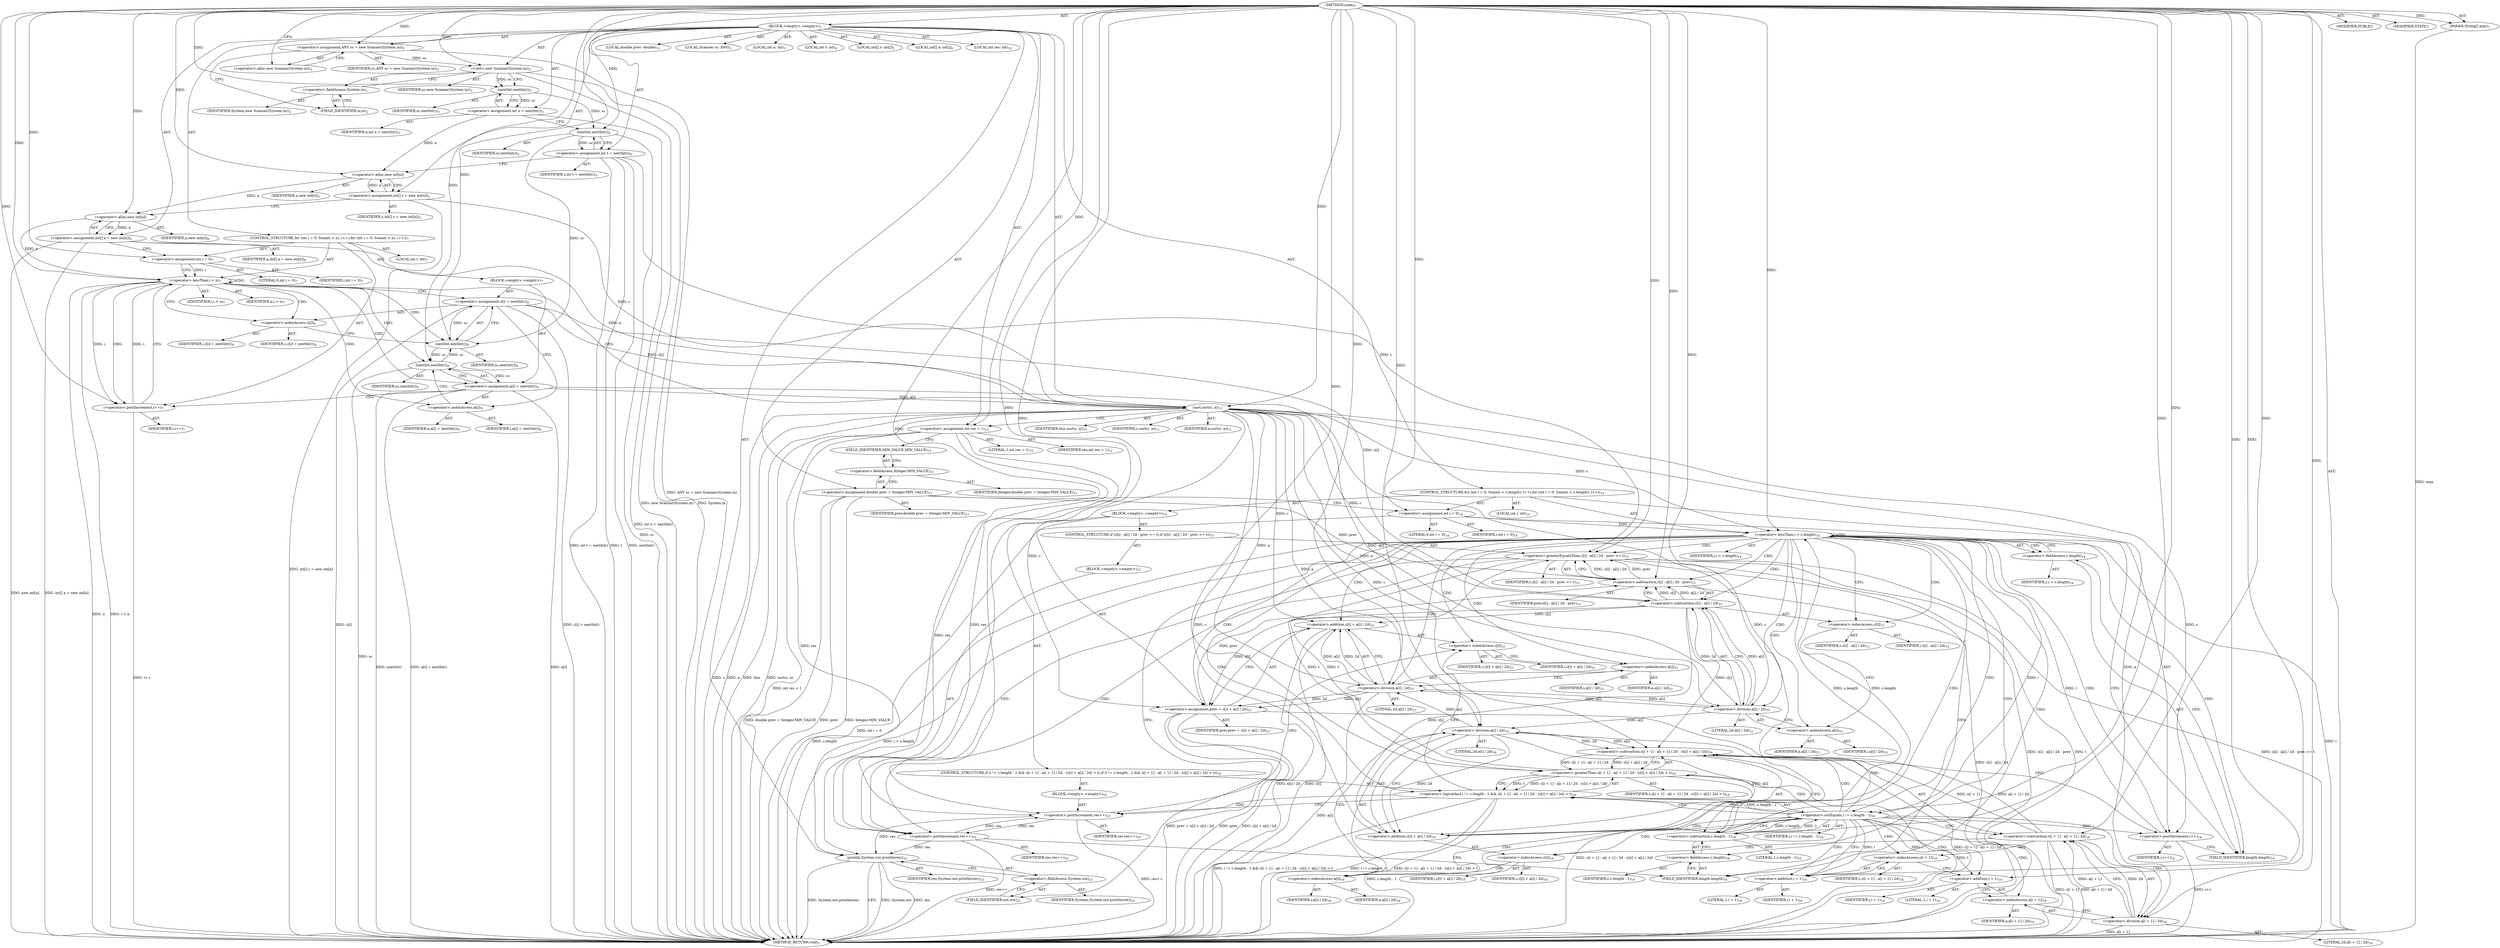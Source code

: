 digraph "main" {  
"19" [label = <(METHOD,main)<SUB>1</SUB>> ]
"20" [label = <(PARAM,String[] args)<SUB>1</SUB>> ]
"21" [label = <(BLOCK,&lt;empty&gt;,&lt;empty&gt;)<SUB>1</SUB>> ]
"4" [label = <(LOCAL,Scanner sc: ANY)<SUB>2</SUB>> ]
"22" [label = <(&lt;operator&gt;.assignment,ANY sc = new Scanner(System.in))<SUB>2</SUB>> ]
"23" [label = <(IDENTIFIER,sc,ANY sc = new Scanner(System.in))<SUB>2</SUB>> ]
"24" [label = <(&lt;operator&gt;.alloc,new Scanner(System.in))<SUB>2</SUB>> ]
"25" [label = <(&lt;init&gt;,new Scanner(System.in))<SUB>2</SUB>> ]
"3" [label = <(IDENTIFIER,sc,new Scanner(System.in))<SUB>2</SUB>> ]
"26" [label = <(&lt;operator&gt;.fieldAccess,System.in)<SUB>2</SUB>> ]
"27" [label = <(IDENTIFIER,System,new Scanner(System.in))<SUB>2</SUB>> ]
"28" [label = <(FIELD_IDENTIFIER,in,in)<SUB>2</SUB>> ]
"29" [label = <(LOCAL,int n: int)<SUB>3</SUB>> ]
"30" [label = <(&lt;operator&gt;.assignment,int n = nextInt())<SUB>3</SUB>> ]
"31" [label = <(IDENTIFIER,n,int n = nextInt())<SUB>3</SUB>> ]
"32" [label = <(nextInt,nextInt())<SUB>3</SUB>> ]
"33" [label = <(IDENTIFIER,sc,nextInt())<SUB>3</SUB>> ]
"34" [label = <(LOCAL,int t: int)<SUB>4</SUB>> ]
"35" [label = <(&lt;operator&gt;.assignment,int t = nextInt())<SUB>4</SUB>> ]
"36" [label = <(IDENTIFIER,t,int t = nextInt())<SUB>4</SUB>> ]
"37" [label = <(nextInt,nextInt())<SUB>4</SUB>> ]
"38" [label = <(IDENTIFIER,sc,nextInt())<SUB>4</SUB>> ]
"39" [label = <(LOCAL,int[] c: int[])<SUB>5</SUB>> ]
"40" [label = <(&lt;operator&gt;.assignment,int[] c = new int[n])<SUB>5</SUB>> ]
"41" [label = <(IDENTIFIER,c,int[] c = new int[n])<SUB>5</SUB>> ]
"42" [label = <(&lt;operator&gt;.alloc,new int[n])> ]
"43" [label = <(IDENTIFIER,n,new int[n])<SUB>5</SUB>> ]
"44" [label = <(LOCAL,int[] a: int[])<SUB>6</SUB>> ]
"45" [label = <(&lt;operator&gt;.assignment,int[] a = new int[n])<SUB>6</SUB>> ]
"46" [label = <(IDENTIFIER,a,int[] a = new int[n])<SUB>6</SUB>> ]
"47" [label = <(&lt;operator&gt;.alloc,new int[n])> ]
"48" [label = <(IDENTIFIER,n,new int[n])<SUB>6</SUB>> ]
"49" [label = <(CONTROL_STRUCTURE,for (int i = 0; Some(i &lt; n); i++),for (int i = 0; Some(i &lt; n); i++))<SUB>7</SUB>> ]
"50" [label = <(LOCAL,int i: int)<SUB>7</SUB>> ]
"51" [label = <(&lt;operator&gt;.assignment,int i = 0)<SUB>7</SUB>> ]
"52" [label = <(IDENTIFIER,i,int i = 0)<SUB>7</SUB>> ]
"53" [label = <(LITERAL,0,int i = 0)<SUB>7</SUB>> ]
"54" [label = <(&lt;operator&gt;.lessThan,i &lt; n)<SUB>7</SUB>> ]
"55" [label = <(IDENTIFIER,i,i &lt; n)<SUB>7</SUB>> ]
"56" [label = <(IDENTIFIER,n,i &lt; n)<SUB>7</SUB>> ]
"57" [label = <(&lt;operator&gt;.postIncrement,i++)<SUB>7</SUB>> ]
"58" [label = <(IDENTIFIER,i,i++)<SUB>7</SUB>> ]
"59" [label = <(BLOCK,&lt;empty&gt;,&lt;empty&gt;)<SUB>7</SUB>> ]
"60" [label = <(&lt;operator&gt;.assignment,c[i] = nextInt())<SUB>8</SUB>> ]
"61" [label = <(&lt;operator&gt;.indexAccess,c[i])<SUB>8</SUB>> ]
"62" [label = <(IDENTIFIER,c,c[i] = nextInt())<SUB>8</SUB>> ]
"63" [label = <(IDENTIFIER,i,c[i] = nextInt())<SUB>8</SUB>> ]
"64" [label = <(nextInt,nextInt())<SUB>8</SUB>> ]
"65" [label = <(IDENTIFIER,sc,nextInt())<SUB>8</SUB>> ]
"66" [label = <(&lt;operator&gt;.assignment,a[i] = nextInt())<SUB>9</SUB>> ]
"67" [label = <(&lt;operator&gt;.indexAccess,a[i])<SUB>9</SUB>> ]
"68" [label = <(IDENTIFIER,a,a[i] = nextInt())<SUB>9</SUB>> ]
"69" [label = <(IDENTIFIER,i,a[i] = nextInt())<SUB>9</SUB>> ]
"70" [label = <(nextInt,nextInt())<SUB>9</SUB>> ]
"71" [label = <(IDENTIFIER,sc,nextInt())<SUB>9</SUB>> ]
"72" [label = <(sort,sort(c, a))<SUB>11</SUB>> ]
"73" [label = <(IDENTIFIER,this,sort(c, a))<SUB>11</SUB>> ]
"74" [label = <(IDENTIFIER,c,sort(c, a))<SUB>11</SUB>> ]
"75" [label = <(IDENTIFIER,a,sort(c, a))<SUB>11</SUB>> ]
"76" [label = <(LOCAL,int res: int)<SUB>12</SUB>> ]
"77" [label = <(&lt;operator&gt;.assignment,int res = 1)<SUB>12</SUB>> ]
"78" [label = <(IDENTIFIER,res,int res = 1)<SUB>12</SUB>> ]
"79" [label = <(LITERAL,1,int res = 1)<SUB>12</SUB>> ]
"80" [label = <(LOCAL,double prev: double)<SUB>13</SUB>> ]
"81" [label = <(&lt;operator&gt;.assignment,double prev = Integer.MIN_VALUE)<SUB>13</SUB>> ]
"82" [label = <(IDENTIFIER,prev,double prev = Integer.MIN_VALUE)<SUB>13</SUB>> ]
"83" [label = <(&lt;operator&gt;.fieldAccess,Integer.MIN_VALUE)<SUB>13</SUB>> ]
"84" [label = <(IDENTIFIER,Integer,double prev = Integer.MIN_VALUE)<SUB>13</SUB>> ]
"85" [label = <(FIELD_IDENTIFIER,MIN_VALUE,MIN_VALUE)<SUB>13</SUB>> ]
"86" [label = <(CONTROL_STRUCTURE,for (int i = 0; Some(i &lt; c.length); i++),for (int i = 0; Some(i &lt; c.length); i++))<SUB>14</SUB>> ]
"87" [label = <(LOCAL,int i: int)<SUB>14</SUB>> ]
"88" [label = <(&lt;operator&gt;.assignment,int i = 0)<SUB>14</SUB>> ]
"89" [label = <(IDENTIFIER,i,int i = 0)<SUB>14</SUB>> ]
"90" [label = <(LITERAL,0,int i = 0)<SUB>14</SUB>> ]
"91" [label = <(&lt;operator&gt;.lessThan,i &lt; c.length)<SUB>14</SUB>> ]
"92" [label = <(IDENTIFIER,i,i &lt; c.length)<SUB>14</SUB>> ]
"93" [label = <(&lt;operator&gt;.fieldAccess,c.length)<SUB>14</SUB>> ]
"94" [label = <(IDENTIFIER,c,i &lt; c.length)<SUB>14</SUB>> ]
"95" [label = <(FIELD_IDENTIFIER,length,length)<SUB>14</SUB>> ]
"96" [label = <(&lt;operator&gt;.postIncrement,i++)<SUB>14</SUB>> ]
"97" [label = <(IDENTIFIER,i,i++)<SUB>14</SUB>> ]
"98" [label = <(BLOCK,&lt;empty&gt;,&lt;empty&gt;)<SUB>14</SUB>> ]
"99" [label = <(CONTROL_STRUCTURE,if (c[i] - a[i] / 2d - prev &gt;= t),if (c[i] - a[i] / 2d - prev &gt;= t))<SUB>15</SUB>> ]
"100" [label = <(&lt;operator&gt;.greaterEqualsThan,c[i] - a[i] / 2d - prev &gt;= t)<SUB>15</SUB>> ]
"101" [label = <(&lt;operator&gt;.subtraction,c[i] - a[i] / 2d - prev)<SUB>15</SUB>> ]
"102" [label = <(&lt;operator&gt;.subtraction,c[i] - a[i] / 2d)<SUB>15</SUB>> ]
"103" [label = <(&lt;operator&gt;.indexAccess,c[i])<SUB>15</SUB>> ]
"104" [label = <(IDENTIFIER,c,c[i] - a[i] / 2d)<SUB>15</SUB>> ]
"105" [label = <(IDENTIFIER,i,c[i] - a[i] / 2d)<SUB>15</SUB>> ]
"106" [label = <(&lt;operator&gt;.division,a[i] / 2d)<SUB>15</SUB>> ]
"107" [label = <(&lt;operator&gt;.indexAccess,a[i])<SUB>15</SUB>> ]
"108" [label = <(IDENTIFIER,a,a[i] / 2d)<SUB>15</SUB>> ]
"109" [label = <(IDENTIFIER,i,a[i] / 2d)<SUB>15</SUB>> ]
"110" [label = <(LITERAL,2d,a[i] / 2d)<SUB>15</SUB>> ]
"111" [label = <(IDENTIFIER,prev,c[i] - a[i] / 2d - prev)<SUB>15</SUB>> ]
"112" [label = <(IDENTIFIER,t,c[i] - a[i] / 2d - prev &gt;= t)<SUB>15</SUB>> ]
"113" [label = <(BLOCK,&lt;empty&gt;,&lt;empty&gt;)<SUB>15</SUB>> ]
"114" [label = <(&lt;operator&gt;.postIncrement,res++)<SUB>16</SUB>> ]
"115" [label = <(IDENTIFIER,res,res++)<SUB>16</SUB>> ]
"116" [label = <(CONTROL_STRUCTURE,if (i != c.length - 1 &amp;&amp; c[i + 1] - a[i + 1] / 2d - (c[i] + a[i] / 2d) &gt; t),if (i != c.length - 1 &amp;&amp; c[i + 1] - a[i + 1] / 2d - (c[i] + a[i] / 2d) &gt; t))<SUB>18</SUB>> ]
"117" [label = <(&lt;operator&gt;.logicalAnd,i != c.length - 1 &amp;&amp; c[i + 1] - a[i + 1] / 2d - (c[i] + a[i] / 2d) &gt; t)<SUB>18</SUB>> ]
"118" [label = <(&lt;operator&gt;.notEquals,i != c.length - 1)<SUB>18</SUB>> ]
"119" [label = <(IDENTIFIER,i,i != c.length - 1)<SUB>18</SUB>> ]
"120" [label = <(&lt;operator&gt;.subtraction,c.length - 1)<SUB>18</SUB>> ]
"121" [label = <(&lt;operator&gt;.fieldAccess,c.length)<SUB>18</SUB>> ]
"122" [label = <(IDENTIFIER,c,c.length - 1)<SUB>18</SUB>> ]
"123" [label = <(FIELD_IDENTIFIER,length,length)<SUB>18</SUB>> ]
"124" [label = <(LITERAL,1,c.length - 1)<SUB>18</SUB>> ]
"125" [label = <(&lt;operator&gt;.greaterThan,c[i + 1] - a[i + 1] / 2d - (c[i] + a[i] / 2d) &gt; t)<SUB>18</SUB>> ]
"126" [label = <(&lt;operator&gt;.subtraction,c[i + 1] - a[i + 1] / 2d - (c[i] + a[i] / 2d))<SUB>18</SUB>> ]
"127" [label = <(&lt;operator&gt;.subtraction,c[i + 1] - a[i + 1] / 2d)<SUB>18</SUB>> ]
"128" [label = <(&lt;operator&gt;.indexAccess,c[i + 1])<SUB>18</SUB>> ]
"129" [label = <(IDENTIFIER,c,c[i + 1] - a[i + 1] / 2d)<SUB>18</SUB>> ]
"130" [label = <(&lt;operator&gt;.addition,i + 1)<SUB>18</SUB>> ]
"131" [label = <(IDENTIFIER,i,i + 1)<SUB>18</SUB>> ]
"132" [label = <(LITERAL,1,i + 1)<SUB>18</SUB>> ]
"133" [label = <(&lt;operator&gt;.division,a[i + 1] / 2d)<SUB>18</SUB>> ]
"134" [label = <(&lt;operator&gt;.indexAccess,a[i + 1])<SUB>18</SUB>> ]
"135" [label = <(IDENTIFIER,a,a[i + 1] / 2d)<SUB>18</SUB>> ]
"136" [label = <(&lt;operator&gt;.addition,i + 1)<SUB>18</SUB>> ]
"137" [label = <(IDENTIFIER,i,i + 1)<SUB>18</SUB>> ]
"138" [label = <(LITERAL,1,i + 1)<SUB>18</SUB>> ]
"139" [label = <(LITERAL,2d,a[i + 1] / 2d)<SUB>18</SUB>> ]
"140" [label = <(&lt;operator&gt;.addition,c[i] + a[i] / 2d)<SUB>18</SUB>> ]
"141" [label = <(&lt;operator&gt;.indexAccess,c[i])<SUB>18</SUB>> ]
"142" [label = <(IDENTIFIER,c,c[i] + a[i] / 2d)<SUB>18</SUB>> ]
"143" [label = <(IDENTIFIER,i,c[i] + a[i] / 2d)<SUB>18</SUB>> ]
"144" [label = <(&lt;operator&gt;.division,a[i] / 2d)<SUB>18</SUB>> ]
"145" [label = <(&lt;operator&gt;.indexAccess,a[i])<SUB>18</SUB>> ]
"146" [label = <(IDENTIFIER,a,a[i] / 2d)<SUB>18</SUB>> ]
"147" [label = <(IDENTIFIER,i,a[i] / 2d)<SUB>18</SUB>> ]
"148" [label = <(LITERAL,2d,a[i] / 2d)<SUB>18</SUB>> ]
"149" [label = <(IDENTIFIER,t,c[i + 1] - a[i + 1] / 2d - (c[i] + a[i] / 2d) &gt; t)<SUB>18</SUB>> ]
"150" [label = <(BLOCK,&lt;empty&gt;,&lt;empty&gt;)<SUB>18</SUB>> ]
"151" [label = <(&lt;operator&gt;.postIncrement,res++)<SUB>19</SUB>> ]
"152" [label = <(IDENTIFIER,res,res++)<SUB>19</SUB>> ]
"153" [label = <(&lt;operator&gt;.assignment,prev = c[i] + a[i] / 2d)<SUB>21</SUB>> ]
"154" [label = <(IDENTIFIER,prev,prev = c[i] + a[i] / 2d)<SUB>21</SUB>> ]
"155" [label = <(&lt;operator&gt;.addition,c[i] + a[i] / 2d)<SUB>21</SUB>> ]
"156" [label = <(&lt;operator&gt;.indexAccess,c[i])<SUB>21</SUB>> ]
"157" [label = <(IDENTIFIER,c,c[i] + a[i] / 2d)<SUB>21</SUB>> ]
"158" [label = <(IDENTIFIER,i,c[i] + a[i] / 2d)<SUB>21</SUB>> ]
"159" [label = <(&lt;operator&gt;.division,a[i] / 2d)<SUB>21</SUB>> ]
"160" [label = <(&lt;operator&gt;.indexAccess,a[i])<SUB>21</SUB>> ]
"161" [label = <(IDENTIFIER,a,a[i] / 2d)<SUB>21</SUB>> ]
"162" [label = <(IDENTIFIER,i,a[i] / 2d)<SUB>21</SUB>> ]
"163" [label = <(LITERAL,2d,a[i] / 2d)<SUB>21</SUB>> ]
"164" [label = <(println,System.out.println(res))<SUB>23</SUB>> ]
"165" [label = <(&lt;operator&gt;.fieldAccess,System.out)<SUB>23</SUB>> ]
"166" [label = <(IDENTIFIER,System,System.out.println(res))<SUB>23</SUB>> ]
"167" [label = <(FIELD_IDENTIFIER,out,out)<SUB>23</SUB>> ]
"168" [label = <(IDENTIFIER,res,System.out.println(res))<SUB>23</SUB>> ]
"169" [label = <(MODIFIER,PUBLIC)> ]
"170" [label = <(MODIFIER,STATIC)> ]
"171" [label = <(METHOD_RETURN,void)<SUB>1</SUB>> ]
  "19" -> "20"  [ label = "AST: "] 
  "19" -> "21"  [ label = "AST: "] 
  "19" -> "169"  [ label = "AST: "] 
  "19" -> "170"  [ label = "AST: "] 
  "19" -> "171"  [ label = "AST: "] 
  "21" -> "4"  [ label = "AST: "] 
  "21" -> "22"  [ label = "AST: "] 
  "21" -> "25"  [ label = "AST: "] 
  "21" -> "29"  [ label = "AST: "] 
  "21" -> "30"  [ label = "AST: "] 
  "21" -> "34"  [ label = "AST: "] 
  "21" -> "35"  [ label = "AST: "] 
  "21" -> "39"  [ label = "AST: "] 
  "21" -> "40"  [ label = "AST: "] 
  "21" -> "44"  [ label = "AST: "] 
  "21" -> "45"  [ label = "AST: "] 
  "21" -> "49"  [ label = "AST: "] 
  "21" -> "72"  [ label = "AST: "] 
  "21" -> "76"  [ label = "AST: "] 
  "21" -> "77"  [ label = "AST: "] 
  "21" -> "80"  [ label = "AST: "] 
  "21" -> "81"  [ label = "AST: "] 
  "21" -> "86"  [ label = "AST: "] 
  "21" -> "164"  [ label = "AST: "] 
  "22" -> "23"  [ label = "AST: "] 
  "22" -> "24"  [ label = "AST: "] 
  "25" -> "3"  [ label = "AST: "] 
  "25" -> "26"  [ label = "AST: "] 
  "26" -> "27"  [ label = "AST: "] 
  "26" -> "28"  [ label = "AST: "] 
  "30" -> "31"  [ label = "AST: "] 
  "30" -> "32"  [ label = "AST: "] 
  "32" -> "33"  [ label = "AST: "] 
  "35" -> "36"  [ label = "AST: "] 
  "35" -> "37"  [ label = "AST: "] 
  "37" -> "38"  [ label = "AST: "] 
  "40" -> "41"  [ label = "AST: "] 
  "40" -> "42"  [ label = "AST: "] 
  "42" -> "43"  [ label = "AST: "] 
  "45" -> "46"  [ label = "AST: "] 
  "45" -> "47"  [ label = "AST: "] 
  "47" -> "48"  [ label = "AST: "] 
  "49" -> "50"  [ label = "AST: "] 
  "49" -> "51"  [ label = "AST: "] 
  "49" -> "54"  [ label = "AST: "] 
  "49" -> "57"  [ label = "AST: "] 
  "49" -> "59"  [ label = "AST: "] 
  "51" -> "52"  [ label = "AST: "] 
  "51" -> "53"  [ label = "AST: "] 
  "54" -> "55"  [ label = "AST: "] 
  "54" -> "56"  [ label = "AST: "] 
  "57" -> "58"  [ label = "AST: "] 
  "59" -> "60"  [ label = "AST: "] 
  "59" -> "66"  [ label = "AST: "] 
  "60" -> "61"  [ label = "AST: "] 
  "60" -> "64"  [ label = "AST: "] 
  "61" -> "62"  [ label = "AST: "] 
  "61" -> "63"  [ label = "AST: "] 
  "64" -> "65"  [ label = "AST: "] 
  "66" -> "67"  [ label = "AST: "] 
  "66" -> "70"  [ label = "AST: "] 
  "67" -> "68"  [ label = "AST: "] 
  "67" -> "69"  [ label = "AST: "] 
  "70" -> "71"  [ label = "AST: "] 
  "72" -> "73"  [ label = "AST: "] 
  "72" -> "74"  [ label = "AST: "] 
  "72" -> "75"  [ label = "AST: "] 
  "77" -> "78"  [ label = "AST: "] 
  "77" -> "79"  [ label = "AST: "] 
  "81" -> "82"  [ label = "AST: "] 
  "81" -> "83"  [ label = "AST: "] 
  "83" -> "84"  [ label = "AST: "] 
  "83" -> "85"  [ label = "AST: "] 
  "86" -> "87"  [ label = "AST: "] 
  "86" -> "88"  [ label = "AST: "] 
  "86" -> "91"  [ label = "AST: "] 
  "86" -> "96"  [ label = "AST: "] 
  "86" -> "98"  [ label = "AST: "] 
  "88" -> "89"  [ label = "AST: "] 
  "88" -> "90"  [ label = "AST: "] 
  "91" -> "92"  [ label = "AST: "] 
  "91" -> "93"  [ label = "AST: "] 
  "93" -> "94"  [ label = "AST: "] 
  "93" -> "95"  [ label = "AST: "] 
  "96" -> "97"  [ label = "AST: "] 
  "98" -> "99"  [ label = "AST: "] 
  "98" -> "116"  [ label = "AST: "] 
  "98" -> "153"  [ label = "AST: "] 
  "99" -> "100"  [ label = "AST: "] 
  "99" -> "113"  [ label = "AST: "] 
  "100" -> "101"  [ label = "AST: "] 
  "100" -> "112"  [ label = "AST: "] 
  "101" -> "102"  [ label = "AST: "] 
  "101" -> "111"  [ label = "AST: "] 
  "102" -> "103"  [ label = "AST: "] 
  "102" -> "106"  [ label = "AST: "] 
  "103" -> "104"  [ label = "AST: "] 
  "103" -> "105"  [ label = "AST: "] 
  "106" -> "107"  [ label = "AST: "] 
  "106" -> "110"  [ label = "AST: "] 
  "107" -> "108"  [ label = "AST: "] 
  "107" -> "109"  [ label = "AST: "] 
  "113" -> "114"  [ label = "AST: "] 
  "114" -> "115"  [ label = "AST: "] 
  "116" -> "117"  [ label = "AST: "] 
  "116" -> "150"  [ label = "AST: "] 
  "117" -> "118"  [ label = "AST: "] 
  "117" -> "125"  [ label = "AST: "] 
  "118" -> "119"  [ label = "AST: "] 
  "118" -> "120"  [ label = "AST: "] 
  "120" -> "121"  [ label = "AST: "] 
  "120" -> "124"  [ label = "AST: "] 
  "121" -> "122"  [ label = "AST: "] 
  "121" -> "123"  [ label = "AST: "] 
  "125" -> "126"  [ label = "AST: "] 
  "125" -> "149"  [ label = "AST: "] 
  "126" -> "127"  [ label = "AST: "] 
  "126" -> "140"  [ label = "AST: "] 
  "127" -> "128"  [ label = "AST: "] 
  "127" -> "133"  [ label = "AST: "] 
  "128" -> "129"  [ label = "AST: "] 
  "128" -> "130"  [ label = "AST: "] 
  "130" -> "131"  [ label = "AST: "] 
  "130" -> "132"  [ label = "AST: "] 
  "133" -> "134"  [ label = "AST: "] 
  "133" -> "139"  [ label = "AST: "] 
  "134" -> "135"  [ label = "AST: "] 
  "134" -> "136"  [ label = "AST: "] 
  "136" -> "137"  [ label = "AST: "] 
  "136" -> "138"  [ label = "AST: "] 
  "140" -> "141"  [ label = "AST: "] 
  "140" -> "144"  [ label = "AST: "] 
  "141" -> "142"  [ label = "AST: "] 
  "141" -> "143"  [ label = "AST: "] 
  "144" -> "145"  [ label = "AST: "] 
  "144" -> "148"  [ label = "AST: "] 
  "145" -> "146"  [ label = "AST: "] 
  "145" -> "147"  [ label = "AST: "] 
  "150" -> "151"  [ label = "AST: "] 
  "151" -> "152"  [ label = "AST: "] 
  "153" -> "154"  [ label = "AST: "] 
  "153" -> "155"  [ label = "AST: "] 
  "155" -> "156"  [ label = "AST: "] 
  "155" -> "159"  [ label = "AST: "] 
  "156" -> "157"  [ label = "AST: "] 
  "156" -> "158"  [ label = "AST: "] 
  "159" -> "160"  [ label = "AST: "] 
  "159" -> "163"  [ label = "AST: "] 
  "160" -> "161"  [ label = "AST: "] 
  "160" -> "162"  [ label = "AST: "] 
  "164" -> "165"  [ label = "AST: "] 
  "164" -> "168"  [ label = "AST: "] 
  "165" -> "166"  [ label = "AST: "] 
  "165" -> "167"  [ label = "AST: "] 
  "22" -> "28"  [ label = "CFG: "] 
  "25" -> "32"  [ label = "CFG: "] 
  "30" -> "37"  [ label = "CFG: "] 
  "35" -> "42"  [ label = "CFG: "] 
  "40" -> "47"  [ label = "CFG: "] 
  "45" -> "51"  [ label = "CFG: "] 
  "72" -> "77"  [ label = "CFG: "] 
  "77" -> "85"  [ label = "CFG: "] 
  "81" -> "88"  [ label = "CFG: "] 
  "164" -> "171"  [ label = "CFG: "] 
  "24" -> "22"  [ label = "CFG: "] 
  "26" -> "25"  [ label = "CFG: "] 
  "32" -> "30"  [ label = "CFG: "] 
  "37" -> "35"  [ label = "CFG: "] 
  "42" -> "40"  [ label = "CFG: "] 
  "47" -> "45"  [ label = "CFG: "] 
  "51" -> "54"  [ label = "CFG: "] 
  "54" -> "61"  [ label = "CFG: "] 
  "54" -> "72"  [ label = "CFG: "] 
  "57" -> "54"  [ label = "CFG: "] 
  "83" -> "81"  [ label = "CFG: "] 
  "88" -> "95"  [ label = "CFG: "] 
  "91" -> "103"  [ label = "CFG: "] 
  "91" -> "167"  [ label = "CFG: "] 
  "96" -> "95"  [ label = "CFG: "] 
  "165" -> "164"  [ label = "CFG: "] 
  "28" -> "26"  [ label = "CFG: "] 
  "60" -> "67"  [ label = "CFG: "] 
  "66" -> "57"  [ label = "CFG: "] 
  "85" -> "83"  [ label = "CFG: "] 
  "93" -> "91"  [ label = "CFG: "] 
  "153" -> "96"  [ label = "CFG: "] 
  "167" -> "165"  [ label = "CFG: "] 
  "61" -> "64"  [ label = "CFG: "] 
  "64" -> "60"  [ label = "CFG: "] 
  "67" -> "70"  [ label = "CFG: "] 
  "70" -> "66"  [ label = "CFG: "] 
  "95" -> "93"  [ label = "CFG: "] 
  "100" -> "114"  [ label = "CFG: "] 
  "100" -> "123"  [ label = "CFG: "] 
  "117" -> "151"  [ label = "CFG: "] 
  "117" -> "156"  [ label = "CFG: "] 
  "155" -> "153"  [ label = "CFG: "] 
  "101" -> "100"  [ label = "CFG: "] 
  "114" -> "123"  [ label = "CFG: "] 
  "118" -> "117"  [ label = "CFG: "] 
  "118" -> "130"  [ label = "CFG: "] 
  "125" -> "117"  [ label = "CFG: "] 
  "151" -> "156"  [ label = "CFG: "] 
  "156" -> "160"  [ label = "CFG: "] 
  "159" -> "155"  [ label = "CFG: "] 
  "102" -> "101"  [ label = "CFG: "] 
  "120" -> "118"  [ label = "CFG: "] 
  "126" -> "125"  [ label = "CFG: "] 
  "160" -> "159"  [ label = "CFG: "] 
  "103" -> "107"  [ label = "CFG: "] 
  "106" -> "102"  [ label = "CFG: "] 
  "121" -> "120"  [ label = "CFG: "] 
  "127" -> "141"  [ label = "CFG: "] 
  "140" -> "126"  [ label = "CFG: "] 
  "107" -> "106"  [ label = "CFG: "] 
  "123" -> "121"  [ label = "CFG: "] 
  "128" -> "136"  [ label = "CFG: "] 
  "133" -> "127"  [ label = "CFG: "] 
  "141" -> "145"  [ label = "CFG: "] 
  "144" -> "140"  [ label = "CFG: "] 
  "130" -> "128"  [ label = "CFG: "] 
  "134" -> "133"  [ label = "CFG: "] 
  "145" -> "144"  [ label = "CFG: "] 
  "136" -> "134"  [ label = "CFG: "] 
  "19" -> "24"  [ label = "CFG: "] 
  "20" -> "171"  [ label = "DDG: args"] 
  "22" -> "171"  [ label = "DDG: ANY sc = new Scanner(System.in)"] 
  "25" -> "171"  [ label = "DDG: System.in"] 
  "25" -> "171"  [ label = "DDG: new Scanner(System.in)"] 
  "30" -> "171"  [ label = "DDG: int n = nextInt()"] 
  "35" -> "171"  [ label = "DDG: t"] 
  "37" -> "171"  [ label = "DDG: sc"] 
  "35" -> "171"  [ label = "DDG: nextInt()"] 
  "35" -> "171"  [ label = "DDG: int t = nextInt()"] 
  "40" -> "171"  [ label = "DDG: int[] c = new int[n]"] 
  "45" -> "171"  [ label = "DDG: new int[n]"] 
  "45" -> "171"  [ label = "DDG: int[] a = new int[n]"] 
  "54" -> "171"  [ label = "DDG: n"] 
  "54" -> "171"  [ label = "DDG: i &lt; n"] 
  "72" -> "171"  [ label = "DDG: c"] 
  "72" -> "171"  [ label = "DDG: a"] 
  "72" -> "171"  [ label = "DDG: sort(c, a)"] 
  "77" -> "171"  [ label = "DDG: int res = 1"] 
  "81" -> "171"  [ label = "DDG: prev"] 
  "81" -> "171"  [ label = "DDG: Integer.MIN_VALUE"] 
  "81" -> "171"  [ label = "DDG: double prev = Integer.MIN_VALUE"] 
  "88" -> "171"  [ label = "DDG: int i = 0"] 
  "91" -> "171"  [ label = "DDG: i"] 
  "91" -> "171"  [ label = "DDG: c.length"] 
  "91" -> "171"  [ label = "DDG: i &lt; c.length"] 
  "164" -> "171"  [ label = "DDG: System.out"] 
  "164" -> "171"  [ label = "DDG: res"] 
  "164" -> "171"  [ label = "DDG: System.out.println(res)"] 
  "101" -> "171"  [ label = "DDG: c[i] - a[i] / 2d"] 
  "100" -> "171"  [ label = "DDG: c[i] - a[i] / 2d - prev"] 
  "100" -> "171"  [ label = "DDG: t"] 
  "100" -> "171"  [ label = "DDG: c[i] - a[i] / 2d - prev &gt;= t"] 
  "114" -> "171"  [ label = "DDG: res++"] 
  "118" -> "171"  [ label = "DDG: c.length - 1"] 
  "117" -> "171"  [ label = "DDG: i != c.length - 1"] 
  "127" -> "171"  [ label = "DDG: c[i + 1]"] 
  "133" -> "171"  [ label = "DDG: a[i + 1]"] 
  "127" -> "171"  [ label = "DDG: a[i + 1] / 2d"] 
  "126" -> "171"  [ label = "DDG: c[i + 1] - a[i + 1] / 2d"] 
  "125" -> "171"  [ label = "DDG: c[i + 1] - a[i + 1] / 2d - (c[i] + a[i] / 2d)"] 
  "125" -> "171"  [ label = "DDG: t"] 
  "117" -> "171"  [ label = "DDG: c[i + 1] - a[i + 1] / 2d - (c[i] + a[i] / 2d) &gt; t"] 
  "117" -> "171"  [ label = "DDG: i != c.length - 1 &amp;&amp; c[i + 1] - a[i + 1] / 2d - (c[i] + a[i] / 2d) &gt; t"] 
  "151" -> "171"  [ label = "DDG: res++"] 
  "153" -> "171"  [ label = "DDG: prev"] 
  "155" -> "171"  [ label = "DDG: c[i]"] 
  "159" -> "171"  [ label = "DDG: a[i]"] 
  "155" -> "171"  [ label = "DDG: a[i] / 2d"] 
  "153" -> "171"  [ label = "DDG: c[i] + a[i] / 2d"] 
  "153" -> "171"  [ label = "DDG: prev = c[i] + a[i] / 2d"] 
  "96" -> "171"  [ label = "DDG: i++"] 
  "60" -> "171"  [ label = "DDG: c[i]"] 
  "60" -> "171"  [ label = "DDG: c[i] = nextInt()"] 
  "66" -> "171"  [ label = "DDG: a[i]"] 
  "70" -> "171"  [ label = "DDG: sc"] 
  "66" -> "171"  [ label = "DDG: nextInt()"] 
  "66" -> "171"  [ label = "DDG: a[i] = nextInt()"] 
  "57" -> "171"  [ label = "DDG: i++"] 
  "72" -> "171"  [ label = "DDG: this"] 
  "19" -> "20"  [ label = "DDG: "] 
  "19" -> "22"  [ label = "DDG: "] 
  "32" -> "30"  [ label = "DDG: sc"] 
  "37" -> "35"  [ label = "DDG: sc"] 
  "42" -> "40"  [ label = "DDG: n"] 
  "47" -> "45"  [ label = "DDG: n"] 
  "19" -> "77"  [ label = "DDG: "] 
  "22" -> "25"  [ label = "DDG: sc"] 
  "19" -> "25"  [ label = "DDG: "] 
  "19" -> "51"  [ label = "DDG: "] 
  "19" -> "72"  [ label = "DDG: "] 
  "40" -> "72"  [ label = "DDG: c"] 
  "60" -> "72"  [ label = "DDG: c[i]"] 
  "45" -> "72"  [ label = "DDG: a"] 
  "66" -> "72"  [ label = "DDG: a[i]"] 
  "19" -> "88"  [ label = "DDG: "] 
  "77" -> "164"  [ label = "DDG: res"] 
  "114" -> "164"  [ label = "DDG: res"] 
  "151" -> "164"  [ label = "DDG: res"] 
  "19" -> "164"  [ label = "DDG: "] 
  "25" -> "32"  [ label = "DDG: sc"] 
  "19" -> "32"  [ label = "DDG: "] 
  "32" -> "37"  [ label = "DDG: sc"] 
  "19" -> "37"  [ label = "DDG: "] 
  "30" -> "42"  [ label = "DDG: n"] 
  "19" -> "42"  [ label = "DDG: "] 
  "42" -> "47"  [ label = "DDG: n"] 
  "19" -> "47"  [ label = "DDG: "] 
  "51" -> "54"  [ label = "DDG: i"] 
  "57" -> "54"  [ label = "DDG: i"] 
  "19" -> "54"  [ label = "DDG: "] 
  "47" -> "54"  [ label = "DDG: n"] 
  "54" -> "57"  [ label = "DDG: i"] 
  "19" -> "57"  [ label = "DDG: "] 
  "64" -> "60"  [ label = "DDG: sc"] 
  "70" -> "66"  [ label = "DDG: sc"] 
  "88" -> "91"  [ label = "DDG: i"] 
  "96" -> "91"  [ label = "DDG: i"] 
  "19" -> "91"  [ label = "DDG: "] 
  "72" -> "91"  [ label = "DDG: c"] 
  "120" -> "91"  [ label = "DDG: c.length"] 
  "118" -> "96"  [ label = "DDG: i"] 
  "19" -> "96"  [ label = "DDG: "] 
  "72" -> "153"  [ label = "DDG: c"] 
  "102" -> "153"  [ label = "DDG: c[i]"] 
  "159" -> "153"  [ label = "DDG: a[i]"] 
  "159" -> "153"  [ label = "DDG: 2d"] 
  "37" -> "64"  [ label = "DDG: sc"] 
  "70" -> "64"  [ label = "DDG: sc"] 
  "19" -> "64"  [ label = "DDG: "] 
  "64" -> "70"  [ label = "DDG: sc"] 
  "19" -> "70"  [ label = "DDG: "] 
  "101" -> "100"  [ label = "DDG: c[i] - a[i] / 2d"] 
  "101" -> "100"  [ label = "DDG: prev"] 
  "35" -> "100"  [ label = "DDG: t"] 
  "125" -> "100"  [ label = "DDG: t"] 
  "19" -> "100"  [ label = "DDG: "] 
  "118" -> "117"  [ label = "DDG: i"] 
  "118" -> "117"  [ label = "DDG: c.length - 1"] 
  "125" -> "117"  [ label = "DDG: c[i + 1] - a[i + 1] / 2d - (c[i] + a[i] / 2d)"] 
  "125" -> "117"  [ label = "DDG: t"] 
  "72" -> "155"  [ label = "DDG: c"] 
  "102" -> "155"  [ label = "DDG: c[i]"] 
  "159" -> "155"  [ label = "DDG: a[i]"] 
  "159" -> "155"  [ label = "DDG: 2d"] 
  "102" -> "101"  [ label = "DDG: c[i]"] 
  "102" -> "101"  [ label = "DDG: a[i] / 2d"] 
  "81" -> "101"  [ label = "DDG: prev"] 
  "153" -> "101"  [ label = "DDG: prev"] 
  "19" -> "101"  [ label = "DDG: "] 
  "77" -> "114"  [ label = "DDG: res"] 
  "151" -> "114"  [ label = "DDG: res"] 
  "19" -> "114"  [ label = "DDG: "] 
  "91" -> "118"  [ label = "DDG: i"] 
  "19" -> "118"  [ label = "DDG: "] 
  "120" -> "118"  [ label = "DDG: c.length"] 
  "120" -> "118"  [ label = "DDG: 1"] 
  "126" -> "125"  [ label = "DDG: c[i + 1] - a[i + 1] / 2d"] 
  "126" -> "125"  [ label = "DDG: c[i] + a[i] / 2d"] 
  "100" -> "125"  [ label = "DDG: t"] 
  "19" -> "125"  [ label = "DDG: "] 
  "77" -> "151"  [ label = "DDG: res"] 
  "114" -> "151"  [ label = "DDG: res"] 
  "19" -> "151"  [ label = "DDG: "] 
  "72" -> "159"  [ label = "DDG: a"] 
  "106" -> "159"  [ label = "DDG: a[i]"] 
  "144" -> "159"  [ label = "DDG: a[i]"] 
  "19" -> "159"  [ label = "DDG: "] 
  "72" -> "102"  [ label = "DDG: c"] 
  "60" -> "102"  [ label = "DDG: c[i]"] 
  "106" -> "102"  [ label = "DDG: a[i]"] 
  "106" -> "102"  [ label = "DDG: 2d"] 
  "72" -> "120"  [ label = "DDG: c"] 
  "91" -> "120"  [ label = "DDG: c.length"] 
  "19" -> "120"  [ label = "DDG: "] 
  "127" -> "126"  [ label = "DDG: c[i + 1]"] 
  "127" -> "126"  [ label = "DDG: a[i + 1] / 2d"] 
  "72" -> "126"  [ label = "DDG: c"] 
  "102" -> "126"  [ label = "DDG: c[i]"] 
  "144" -> "126"  [ label = "DDG: a[i]"] 
  "144" -> "126"  [ label = "DDG: 2d"] 
  "72" -> "106"  [ label = "DDG: a"] 
  "159" -> "106"  [ label = "DDG: a[i]"] 
  "66" -> "106"  [ label = "DDG: a[i]"] 
  "19" -> "106"  [ label = "DDG: "] 
  "72" -> "127"  [ label = "DDG: c"] 
  "133" -> "127"  [ label = "DDG: a[i + 1]"] 
  "133" -> "127"  [ label = "DDG: 2d"] 
  "72" -> "140"  [ label = "DDG: c"] 
  "102" -> "140"  [ label = "DDG: c[i]"] 
  "144" -> "140"  [ label = "DDG: a[i]"] 
  "144" -> "140"  [ label = "DDG: 2d"] 
  "72" -> "133"  [ label = "DDG: a"] 
  "19" -> "133"  [ label = "DDG: "] 
  "72" -> "144"  [ label = "DDG: a"] 
  "106" -> "144"  [ label = "DDG: a[i]"] 
  "19" -> "144"  [ label = "DDG: "] 
  "118" -> "130"  [ label = "DDG: i"] 
  "19" -> "130"  [ label = "DDG: "] 
  "19" -> "136"  [ label = "DDG: "] 
  "118" -> "136"  [ label = "DDG: i"] 
  "54" -> "60"  [ label = "CDG: "] 
  "54" -> "64"  [ label = "CDG: "] 
  "54" -> "57"  [ label = "CDG: "] 
  "54" -> "66"  [ label = "CDG: "] 
  "54" -> "67"  [ label = "CDG: "] 
  "54" -> "54"  [ label = "CDG: "] 
  "54" -> "61"  [ label = "CDG: "] 
  "54" -> "70"  [ label = "CDG: "] 
  "91" -> "107"  [ label = "CDG: "] 
  "91" -> "160"  [ label = "CDG: "] 
  "91" -> "96"  [ label = "CDG: "] 
  "91" -> "120"  [ label = "CDG: "] 
  "91" -> "102"  [ label = "CDG: "] 
  "91" -> "103"  [ label = "CDG: "] 
  "91" -> "121"  [ label = "CDG: "] 
  "91" -> "95"  [ label = "CDG: "] 
  "91" -> "153"  [ label = "CDG: "] 
  "91" -> "123"  [ label = "CDG: "] 
  "91" -> "106"  [ label = "CDG: "] 
  "91" -> "159"  [ label = "CDG: "] 
  "91" -> "91"  [ label = "CDG: "] 
  "91" -> "93"  [ label = "CDG: "] 
  "91" -> "101"  [ label = "CDG: "] 
  "91" -> "118"  [ label = "CDG: "] 
  "91" -> "100"  [ label = "CDG: "] 
  "91" -> "117"  [ label = "CDG: "] 
  "91" -> "155"  [ label = "CDG: "] 
  "91" -> "156"  [ label = "CDG: "] 
  "100" -> "114"  [ label = "CDG: "] 
  "117" -> "151"  [ label = "CDG: "] 
  "118" -> "141"  [ label = "CDG: "] 
  "118" -> "136"  [ label = "CDG: "] 
  "118" -> "145"  [ label = "CDG: "] 
  "118" -> "128"  [ label = "CDG: "] 
  "118" -> "144"  [ label = "CDG: "] 
  "118" -> "134"  [ label = "CDG: "] 
  "118" -> "140"  [ label = "CDG: "] 
  "118" -> "126"  [ label = "CDG: "] 
  "118" -> "130"  [ label = "CDG: "] 
  "118" -> "127"  [ label = "CDG: "] 
  "118" -> "125"  [ label = "CDG: "] 
  "118" -> "133"  [ label = "CDG: "] 
}
